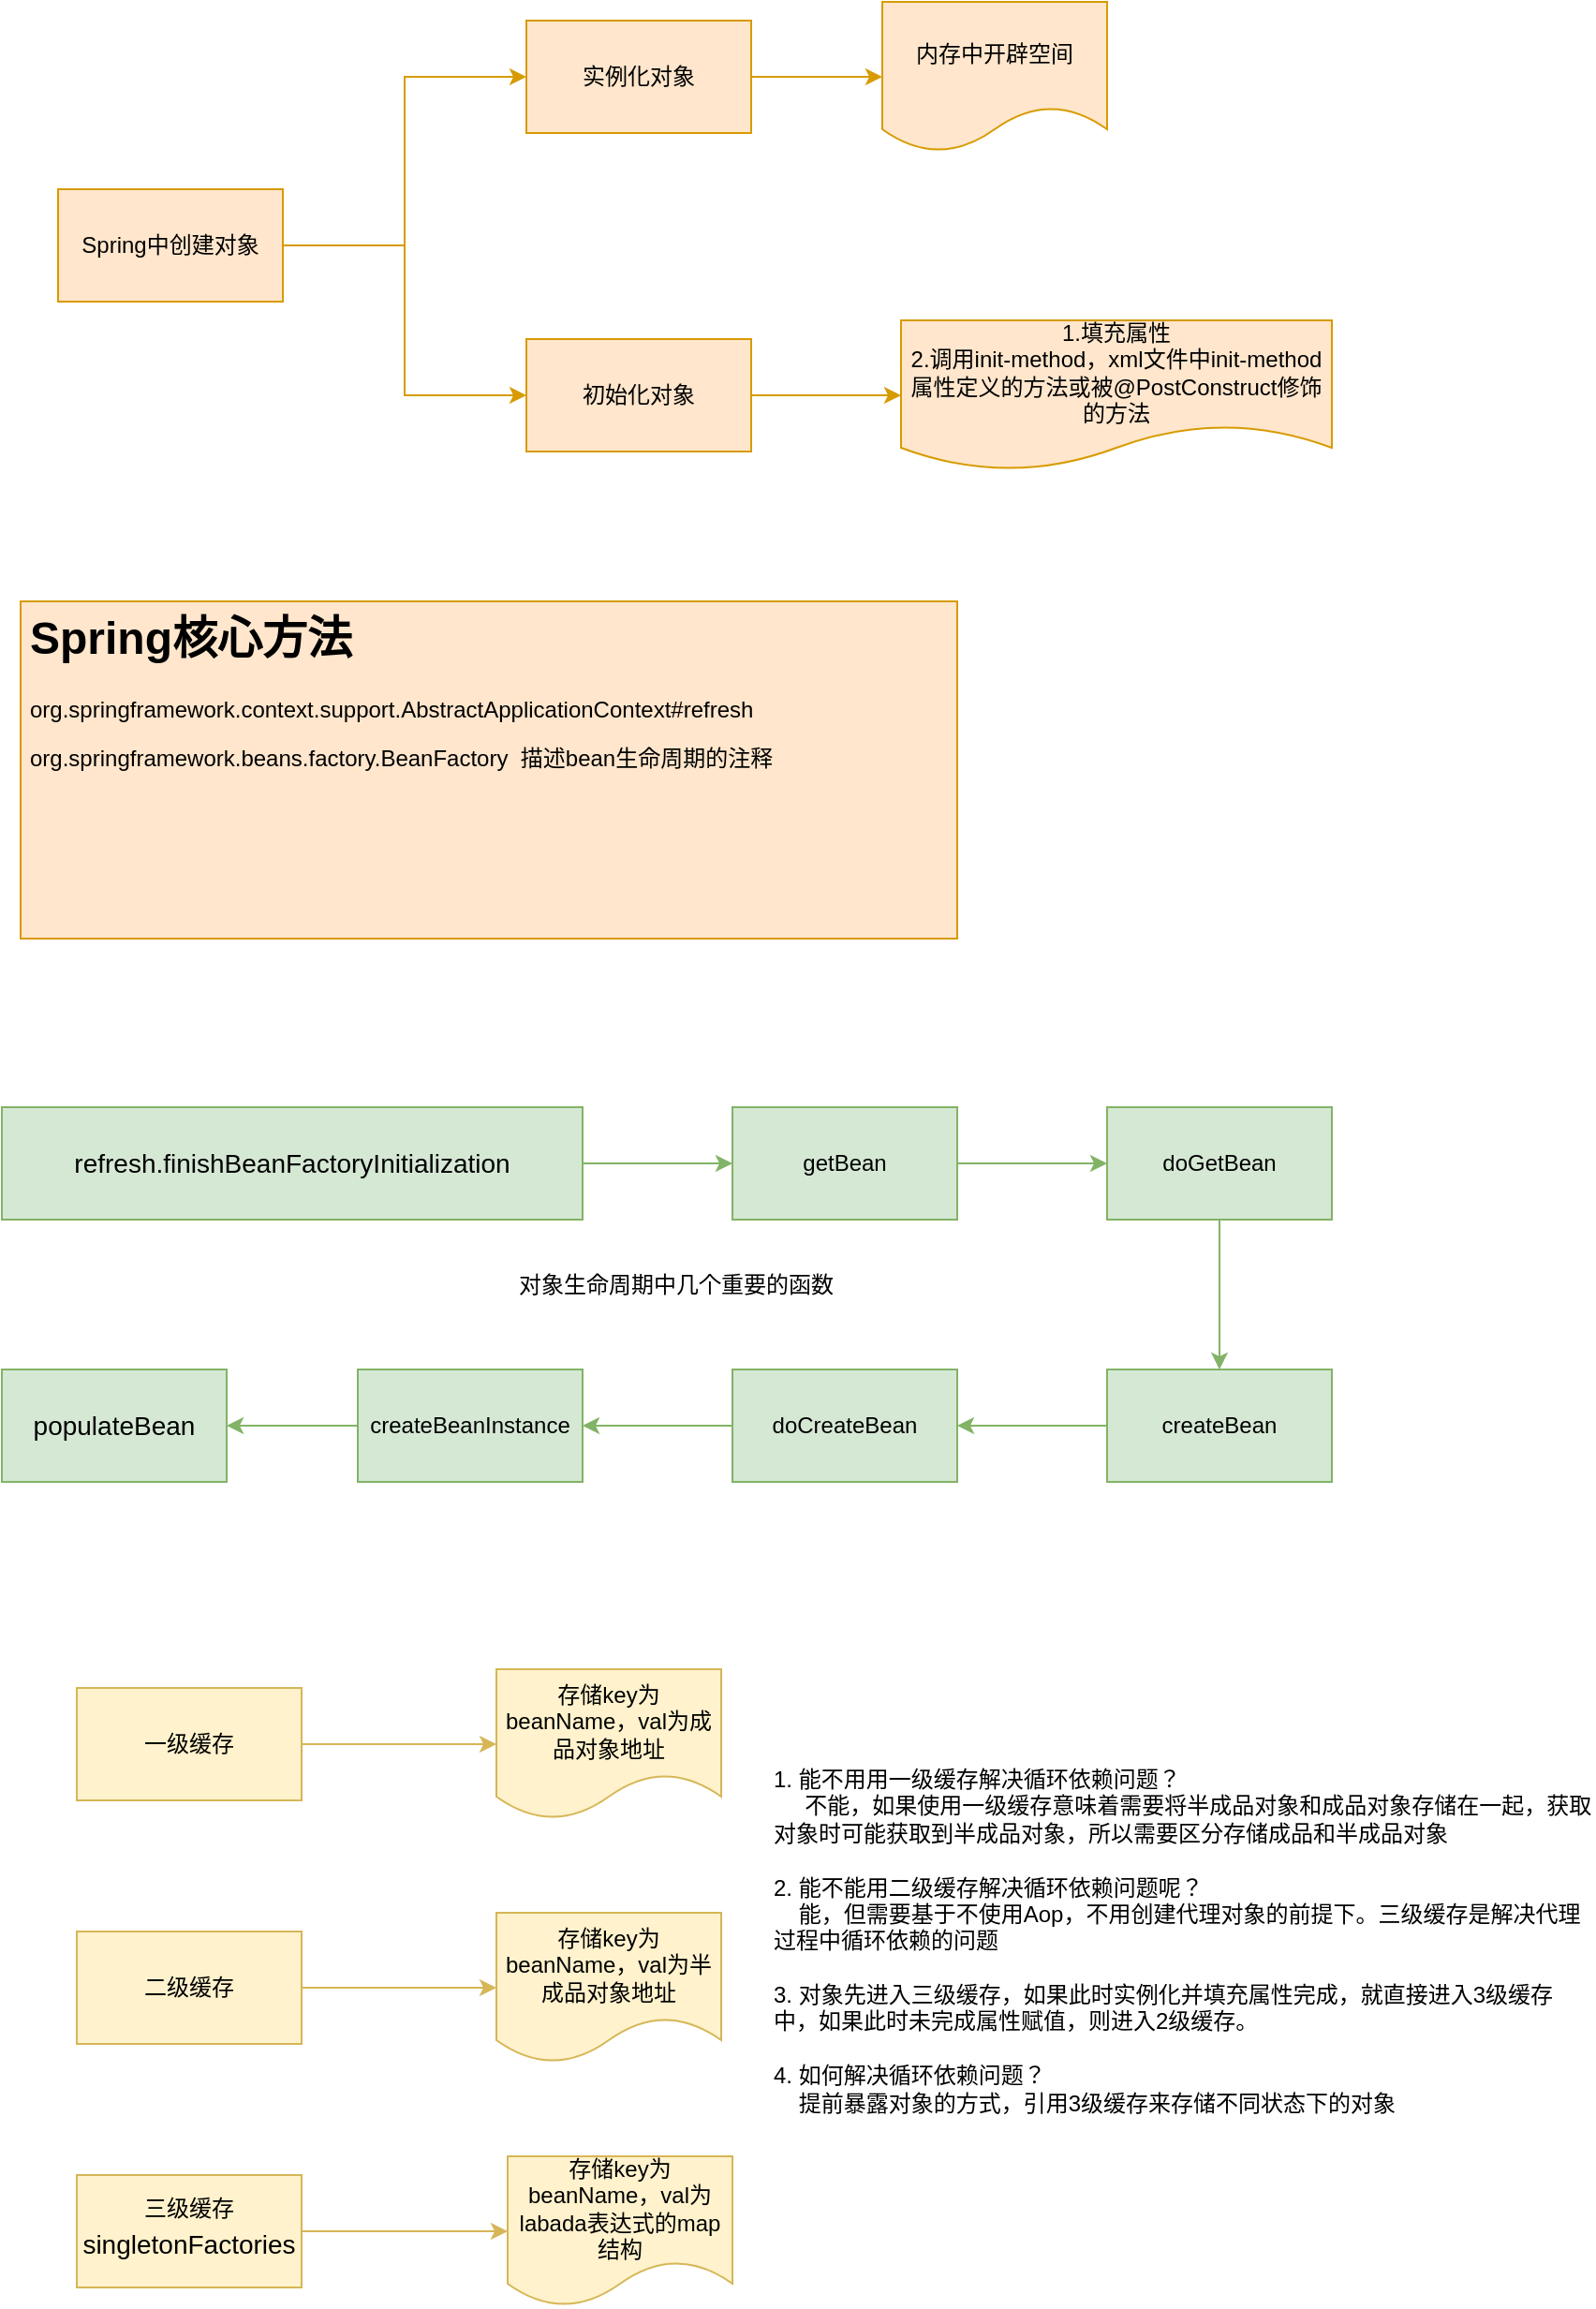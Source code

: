 <mxfile version="15.9.6" type="github">
  <diagram id="OU4eNydrIUp-uReHMDS9" name="第 1 页">
    <mxGraphModel dx="888" dy="402" grid="1" gridSize="10" guides="1" tooltips="1" connect="1" arrows="1" fold="1" page="1" pageScale="1" pageWidth="827" pageHeight="1169" math="0" shadow="0">
      <root>
        <mxCell id="0" />
        <mxCell id="1" parent="0" />
        <mxCell id="L3zEdKHz1LLwuw3hhf_Q-4" style="edgeStyle=orthogonalEdgeStyle;rounded=0;orthogonalLoop=1;jettySize=auto;html=1;exitX=1;exitY=0.5;exitDx=0;exitDy=0;entryX=0;entryY=0.5;entryDx=0;entryDy=0;fillColor=#ffe6cc;strokeColor=#d79b00;" edge="1" parent="1" source="L3zEdKHz1LLwuw3hhf_Q-1" target="L3zEdKHz1LLwuw3hhf_Q-2">
          <mxGeometry relative="1" as="geometry" />
        </mxCell>
        <mxCell id="L3zEdKHz1LLwuw3hhf_Q-5" style="edgeStyle=orthogonalEdgeStyle;rounded=0;orthogonalLoop=1;jettySize=auto;html=1;exitX=1;exitY=0.5;exitDx=0;exitDy=0;entryX=0;entryY=0.5;entryDx=0;entryDy=0;fillColor=#ffe6cc;strokeColor=#d79b00;" edge="1" parent="1" source="L3zEdKHz1LLwuw3hhf_Q-1" target="L3zEdKHz1LLwuw3hhf_Q-3">
          <mxGeometry relative="1" as="geometry" />
        </mxCell>
        <mxCell id="L3zEdKHz1LLwuw3hhf_Q-1" value="Spring中创建对象" style="rounded=0;whiteSpace=wrap;html=1;fillColor=#ffe6cc;strokeColor=#d79b00;" vertex="1" parent="1">
          <mxGeometry x="60" y="200" width="120" height="60" as="geometry" />
        </mxCell>
        <mxCell id="L3zEdKHz1LLwuw3hhf_Q-11" style="edgeStyle=orthogonalEdgeStyle;rounded=0;orthogonalLoop=1;jettySize=auto;html=1;exitX=1;exitY=0.5;exitDx=0;exitDy=0;entryX=0;entryY=0.5;entryDx=0;entryDy=0;fillColor=#ffe6cc;strokeColor=#d79b00;" edge="1" parent="1" source="L3zEdKHz1LLwuw3hhf_Q-2" target="L3zEdKHz1LLwuw3hhf_Q-8">
          <mxGeometry relative="1" as="geometry" />
        </mxCell>
        <mxCell id="L3zEdKHz1LLwuw3hhf_Q-2" value="实例化对象" style="rounded=0;whiteSpace=wrap;html=1;fillColor=#ffe6cc;strokeColor=#d79b00;" vertex="1" parent="1">
          <mxGeometry x="310" y="110" width="120" height="60" as="geometry" />
        </mxCell>
        <mxCell id="L3zEdKHz1LLwuw3hhf_Q-10" style="edgeStyle=orthogonalEdgeStyle;rounded=0;orthogonalLoop=1;jettySize=auto;html=1;exitX=1;exitY=0.5;exitDx=0;exitDy=0;entryX=0;entryY=0.5;entryDx=0;entryDy=0;fillColor=#ffe6cc;strokeColor=#d79b00;" edge="1" parent="1" source="L3zEdKHz1LLwuw3hhf_Q-3" target="L3zEdKHz1LLwuw3hhf_Q-9">
          <mxGeometry relative="1" as="geometry" />
        </mxCell>
        <mxCell id="L3zEdKHz1LLwuw3hhf_Q-3" value="初始化对象" style="rounded=0;whiteSpace=wrap;html=1;fillColor=#ffe6cc;strokeColor=#d79b00;" vertex="1" parent="1">
          <mxGeometry x="310" y="280" width="120" height="60" as="geometry" />
        </mxCell>
        <mxCell id="L3zEdKHz1LLwuw3hhf_Q-8" value="内存中开辟空间" style="shape=document;whiteSpace=wrap;html=1;boundedLbl=1;fillColor=#ffe6cc;strokeColor=#d79b00;" vertex="1" parent="1">
          <mxGeometry x="500" y="100" width="120" height="80" as="geometry" />
        </mxCell>
        <mxCell id="L3zEdKHz1LLwuw3hhf_Q-9" value="1.填充属性&lt;br&gt;2.调用init-method，xml文件中init-method属性定义的方法或被@PostConstruct修饰的方法" style="shape=document;whiteSpace=wrap;html=1;boundedLbl=1;fillColor=#ffe6cc;strokeColor=#d79b00;" vertex="1" parent="1">
          <mxGeometry x="510" y="270" width="230" height="80" as="geometry" />
        </mxCell>
        <mxCell id="L3zEdKHz1LLwuw3hhf_Q-12" value="&lt;h1&gt;Spring核心方法&lt;/h1&gt;&lt;p&gt;org.springframework.context.support.AbstractApplicationContext#refresh&lt;/p&gt;&lt;p&gt;org.springframework.beans.factory.BeanFactory&amp;nbsp; 描述bean生命周期的注释&lt;/p&gt;&lt;p&gt;&lt;br&gt;&lt;/p&gt;" style="text;html=1;strokeColor=#d79b00;fillColor=#ffe6cc;spacing=5;spacingTop=-20;whiteSpace=wrap;overflow=hidden;rounded=0;" vertex="1" parent="1">
          <mxGeometry x="40" y="420" width="500" height="180" as="geometry" />
        </mxCell>
        <mxCell id="L3zEdKHz1LLwuw3hhf_Q-15" style="edgeStyle=orthogonalEdgeStyle;rounded=0;orthogonalLoop=1;jettySize=auto;html=1;exitX=1;exitY=0.5;exitDx=0;exitDy=0;fillColor=#d5e8d4;strokeColor=#82b366;" edge="1" parent="1" source="L3zEdKHz1LLwuw3hhf_Q-13" target="L3zEdKHz1LLwuw3hhf_Q-14">
          <mxGeometry relative="1" as="geometry" />
        </mxCell>
        <mxCell id="L3zEdKHz1LLwuw3hhf_Q-13" value="&lt;div style=&quot;text-align: left ; line-height: 1.75 ; font-size: 14px&quot;&gt;refresh.&lt;span&gt;finishBeanFactoryInitialization&lt;/span&gt;&lt;/div&gt;" style="rounded=0;whiteSpace=wrap;html=1;fillColor=#d5e8d4;strokeColor=#82b366;" vertex="1" parent="1">
          <mxGeometry x="30" y="690" width="310" height="60" as="geometry" />
        </mxCell>
        <mxCell id="L3zEdKHz1LLwuw3hhf_Q-17" style="edgeStyle=orthogonalEdgeStyle;rounded=0;orthogonalLoop=1;jettySize=auto;html=1;exitX=1;exitY=0.5;exitDx=0;exitDy=0;entryX=0;entryY=0.5;entryDx=0;entryDy=0;fillColor=#d5e8d4;strokeColor=#82b366;" edge="1" parent="1" source="L3zEdKHz1LLwuw3hhf_Q-14" target="L3zEdKHz1LLwuw3hhf_Q-16">
          <mxGeometry relative="1" as="geometry" />
        </mxCell>
        <mxCell id="L3zEdKHz1LLwuw3hhf_Q-14" value="getBean" style="rounded=0;whiteSpace=wrap;html=1;fillColor=#d5e8d4;strokeColor=#82b366;" vertex="1" parent="1">
          <mxGeometry x="420" y="690" width="120" height="60" as="geometry" />
        </mxCell>
        <mxCell id="L3zEdKHz1LLwuw3hhf_Q-19" style="edgeStyle=orthogonalEdgeStyle;rounded=0;orthogonalLoop=1;jettySize=auto;html=1;exitX=0.5;exitY=1;exitDx=0;exitDy=0;entryX=0.5;entryY=0;entryDx=0;entryDy=0;fillColor=#d5e8d4;strokeColor=#82b366;" edge="1" parent="1" source="L3zEdKHz1LLwuw3hhf_Q-16" target="L3zEdKHz1LLwuw3hhf_Q-18">
          <mxGeometry relative="1" as="geometry" />
        </mxCell>
        <mxCell id="L3zEdKHz1LLwuw3hhf_Q-16" value="doGetBean" style="rounded=0;whiteSpace=wrap;html=1;fillColor=#d5e8d4;strokeColor=#82b366;" vertex="1" parent="1">
          <mxGeometry x="620" y="690" width="120" height="60" as="geometry" />
        </mxCell>
        <mxCell id="L3zEdKHz1LLwuw3hhf_Q-25" style="edgeStyle=orthogonalEdgeStyle;rounded=0;orthogonalLoop=1;jettySize=auto;html=1;exitX=0;exitY=0.5;exitDx=0;exitDy=0;entryX=1;entryY=0.5;entryDx=0;entryDy=0;fillColor=#d5e8d4;strokeColor=#82b366;" edge="1" parent="1" source="L3zEdKHz1LLwuw3hhf_Q-18" target="L3zEdKHz1LLwuw3hhf_Q-20">
          <mxGeometry relative="1" as="geometry" />
        </mxCell>
        <mxCell id="L3zEdKHz1LLwuw3hhf_Q-18" value="createBean" style="rounded=0;whiteSpace=wrap;html=1;fillColor=#d5e8d4;strokeColor=#82b366;" vertex="1" parent="1">
          <mxGeometry x="620" y="830" width="120" height="60" as="geometry" />
        </mxCell>
        <mxCell id="L3zEdKHz1LLwuw3hhf_Q-24" style="edgeStyle=orthogonalEdgeStyle;rounded=0;orthogonalLoop=1;jettySize=auto;html=1;exitX=0;exitY=0.5;exitDx=0;exitDy=0;entryX=1;entryY=0.5;entryDx=0;entryDy=0;fillColor=#d5e8d4;strokeColor=#82b366;" edge="1" parent="1" source="L3zEdKHz1LLwuw3hhf_Q-20" target="L3zEdKHz1LLwuw3hhf_Q-23">
          <mxGeometry relative="1" as="geometry" />
        </mxCell>
        <mxCell id="L3zEdKHz1LLwuw3hhf_Q-20" value="doCreateBean" style="rounded=0;whiteSpace=wrap;html=1;fillColor=#d5e8d4;strokeColor=#82b366;" vertex="1" parent="1">
          <mxGeometry x="420" y="830" width="120" height="60" as="geometry" />
        </mxCell>
        <mxCell id="L3zEdKHz1LLwuw3hhf_Q-27" value="" style="edgeStyle=orthogonalEdgeStyle;rounded=0;orthogonalLoop=1;jettySize=auto;html=1;fillColor=#d5e8d4;strokeColor=#82b366;" edge="1" parent="1" source="L3zEdKHz1LLwuw3hhf_Q-23" target="L3zEdKHz1LLwuw3hhf_Q-26">
          <mxGeometry relative="1" as="geometry" />
        </mxCell>
        <mxCell id="L3zEdKHz1LLwuw3hhf_Q-23" value="createBeanInstance" style="rounded=0;whiteSpace=wrap;html=1;fillColor=#d5e8d4;strokeColor=#82b366;" vertex="1" parent="1">
          <mxGeometry x="220" y="830" width="120" height="60" as="geometry" />
        </mxCell>
        <mxCell id="L3zEdKHz1LLwuw3hhf_Q-26" value="&lt;div style=&quot;text-align: left ; line-height: 1.75 ; font-size: 14px&quot;&gt;populateBean&lt;/div&gt;" style="rounded=0;whiteSpace=wrap;html=1;fillColor=#d5e8d4;strokeColor=#82b366;" vertex="1" parent="1">
          <mxGeometry x="30" y="830" width="120" height="60" as="geometry" />
        </mxCell>
        <mxCell id="L3zEdKHz1LLwuw3hhf_Q-36" style="edgeStyle=orthogonalEdgeStyle;rounded=0;orthogonalLoop=1;jettySize=auto;html=1;exitX=1;exitY=0.5;exitDx=0;exitDy=0;entryX=0;entryY=0.5;entryDx=0;entryDy=0;fillColor=#fff2cc;strokeColor=#d6b656;" edge="1" parent="1" source="L3zEdKHz1LLwuw3hhf_Q-28" target="L3zEdKHz1LLwuw3hhf_Q-35">
          <mxGeometry relative="1" as="geometry" />
        </mxCell>
        <mxCell id="L3zEdKHz1LLwuw3hhf_Q-28" value="一级缓存" style="rounded=0;whiteSpace=wrap;html=1;fillColor=#fff2cc;strokeColor=#d6b656;" vertex="1" parent="1">
          <mxGeometry x="70" y="1000" width="120" height="60" as="geometry" />
        </mxCell>
        <mxCell id="L3zEdKHz1LLwuw3hhf_Q-34" style="edgeStyle=orthogonalEdgeStyle;rounded=0;orthogonalLoop=1;jettySize=auto;html=1;exitX=1;exitY=0.5;exitDx=0;exitDy=0;entryX=0;entryY=0.5;entryDx=0;entryDy=0;fillColor=#fff2cc;strokeColor=#d6b656;" edge="1" parent="1" source="L3zEdKHz1LLwuw3hhf_Q-29" target="L3zEdKHz1LLwuw3hhf_Q-33">
          <mxGeometry relative="1" as="geometry" />
        </mxCell>
        <mxCell id="L3zEdKHz1LLwuw3hhf_Q-29" value="二级缓存" style="rounded=0;whiteSpace=wrap;html=1;fillColor=#fff2cc;strokeColor=#d6b656;" vertex="1" parent="1">
          <mxGeometry x="70" y="1130" width="120" height="60" as="geometry" />
        </mxCell>
        <mxCell id="L3zEdKHz1LLwuw3hhf_Q-32" style="edgeStyle=orthogonalEdgeStyle;rounded=0;orthogonalLoop=1;jettySize=auto;html=1;exitX=1;exitY=0.5;exitDx=0;exitDy=0;entryX=0;entryY=0.5;entryDx=0;entryDy=0;fillColor=#fff2cc;strokeColor=#d6b656;" edge="1" parent="1" source="L3zEdKHz1LLwuw3hhf_Q-30" target="L3zEdKHz1LLwuw3hhf_Q-31">
          <mxGeometry relative="1" as="geometry" />
        </mxCell>
        <mxCell id="L3zEdKHz1LLwuw3hhf_Q-30" value="三级缓存&lt;br&gt;&lt;div style=&quot;text-align: left ; line-height: 1.75 ; font-size: 14px&quot;&gt;singletonFactories&lt;/div&gt;" style="rounded=0;whiteSpace=wrap;html=1;fillColor=#fff2cc;strokeColor=#d6b656;" vertex="1" parent="1">
          <mxGeometry x="70" y="1260" width="120" height="60" as="geometry" />
        </mxCell>
        <mxCell id="L3zEdKHz1LLwuw3hhf_Q-31" value="存储key为beanName，val为labada表达式的map结构" style="shape=document;whiteSpace=wrap;html=1;boundedLbl=1;fillColor=#fff2cc;strokeColor=#d6b656;" vertex="1" parent="1">
          <mxGeometry x="300" y="1250" width="120" height="80" as="geometry" />
        </mxCell>
        <mxCell id="L3zEdKHz1LLwuw3hhf_Q-33" value="存储key为beanName，val为半成品对象地址" style="shape=document;whiteSpace=wrap;html=1;boundedLbl=1;fillColor=#fff2cc;strokeColor=#d6b656;" vertex="1" parent="1">
          <mxGeometry x="294" y="1120" width="120" height="80" as="geometry" />
        </mxCell>
        <mxCell id="L3zEdKHz1LLwuw3hhf_Q-35" value="存储key为beanName，val为成品对象地址" style="shape=document;whiteSpace=wrap;html=1;boundedLbl=1;fillColor=#fff2cc;strokeColor=#d6b656;" vertex="1" parent="1">
          <mxGeometry x="294" y="990" width="120" height="80" as="geometry" />
        </mxCell>
        <mxCell id="L3zEdKHz1LLwuw3hhf_Q-38" value="1. 能不用用一级缓存解决循环依赖问题？&lt;br&gt;&amp;nbsp; &amp;nbsp; &amp;nbsp;不能，如果使用一级缓存意味着需要将半成品对象和成品对象存储在一起，获取对象时可能获取到半成品对象，所以需要区分存储成品和半成品对象&lt;br&gt;&lt;br&gt;2. 能不能用二级缓存解决循环依赖问题呢？&lt;br&gt;&amp;nbsp; &amp;nbsp; 能，但需要基于不使用Aop，不用创建代理对象的前提下。三级缓存是解决代理过程中循环依赖的问题&lt;br&gt;&lt;br&gt;3. 对象先进入三级缓存，如果此时实例化并填充属性完成，就直接进入3级缓存中，如果此时未完成属性赋值，则进入2级缓存。&lt;br&gt;&lt;br&gt;4. 如何解决循环依赖问题？&lt;br&gt;&amp;nbsp; &amp;nbsp; 提前暴露对象的方式，引用3级缓存来存储不同状态下的对象" style="text;html=1;strokeColor=none;fillColor=none;align=left;verticalAlign=middle;whiteSpace=wrap;rounded=0;" vertex="1" parent="1">
          <mxGeometry x="440" y="1050" width="440" height="170" as="geometry" />
        </mxCell>
        <mxCell id="L3zEdKHz1LLwuw3hhf_Q-39" value="对象生命周期中几个重要的函数" style="text;html=1;strokeColor=none;fillColor=none;align=center;verticalAlign=middle;whiteSpace=wrap;rounded=0;" vertex="1" parent="1">
          <mxGeometry x="300" y="770" width="180" height="30" as="geometry" />
        </mxCell>
      </root>
    </mxGraphModel>
  </diagram>
</mxfile>

